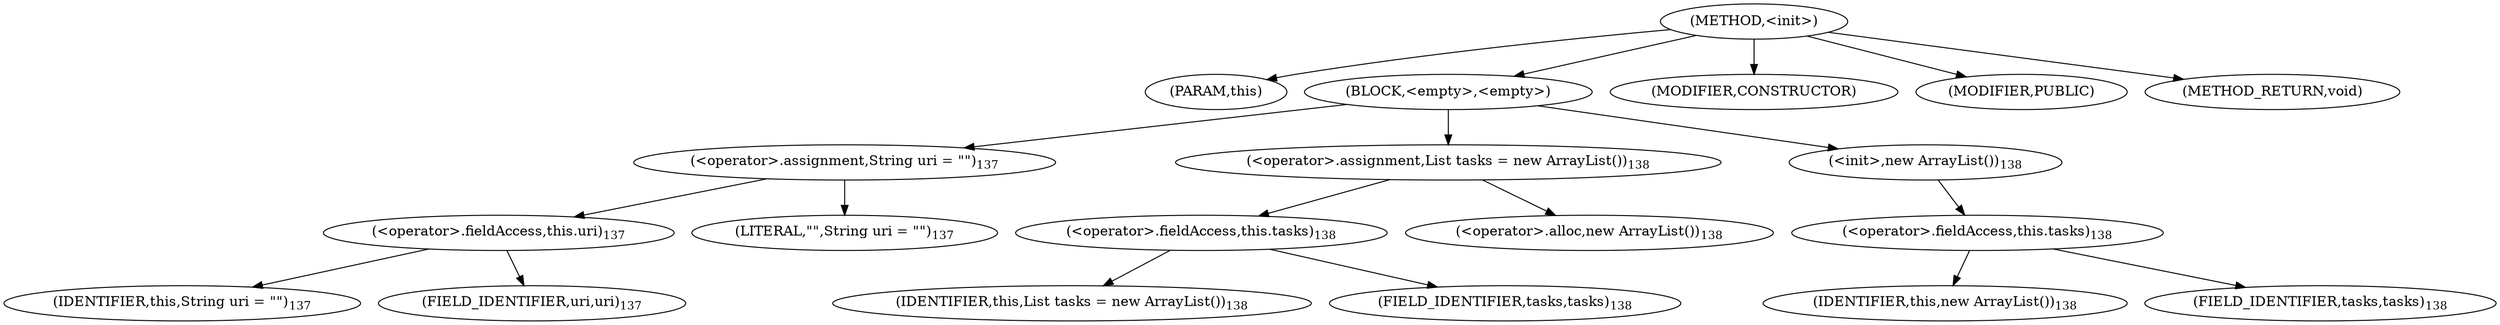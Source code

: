 digraph "&lt;init&gt;" {  
"271" [label = <(METHOD,&lt;init&gt;)> ]
"272" [label = <(PARAM,this)> ]
"273" [label = <(BLOCK,&lt;empty&gt;,&lt;empty&gt;)> ]
"274" [label = <(&lt;operator&gt;.assignment,String uri = &quot;&quot;)<SUB>137</SUB>> ]
"275" [label = <(&lt;operator&gt;.fieldAccess,this.uri)<SUB>137</SUB>> ]
"276" [label = <(IDENTIFIER,this,String uri = &quot;&quot;)<SUB>137</SUB>> ]
"277" [label = <(FIELD_IDENTIFIER,uri,uri)<SUB>137</SUB>> ]
"278" [label = <(LITERAL,&quot;&quot;,String uri = &quot;&quot;)<SUB>137</SUB>> ]
"279" [label = <(&lt;operator&gt;.assignment,List tasks = new ArrayList())<SUB>138</SUB>> ]
"280" [label = <(&lt;operator&gt;.fieldAccess,this.tasks)<SUB>138</SUB>> ]
"281" [label = <(IDENTIFIER,this,List tasks = new ArrayList())<SUB>138</SUB>> ]
"282" [label = <(FIELD_IDENTIFIER,tasks,tasks)<SUB>138</SUB>> ]
"283" [label = <(&lt;operator&gt;.alloc,new ArrayList())<SUB>138</SUB>> ]
"284" [label = <(&lt;init&gt;,new ArrayList())<SUB>138</SUB>> ]
"285" [label = <(&lt;operator&gt;.fieldAccess,this.tasks)<SUB>138</SUB>> ]
"286" [label = <(IDENTIFIER,this,new ArrayList())<SUB>138</SUB>> ]
"287" [label = <(FIELD_IDENTIFIER,tasks,tasks)<SUB>138</SUB>> ]
"288" [label = <(MODIFIER,CONSTRUCTOR)> ]
"289" [label = <(MODIFIER,PUBLIC)> ]
"290" [label = <(METHOD_RETURN,void)> ]
  "271" -> "272" 
  "271" -> "273" 
  "271" -> "288" 
  "271" -> "289" 
  "271" -> "290" 
  "273" -> "274" 
  "273" -> "279" 
  "273" -> "284" 
  "274" -> "275" 
  "274" -> "278" 
  "275" -> "276" 
  "275" -> "277" 
  "279" -> "280" 
  "279" -> "283" 
  "280" -> "281" 
  "280" -> "282" 
  "284" -> "285" 
  "285" -> "286" 
  "285" -> "287" 
}

